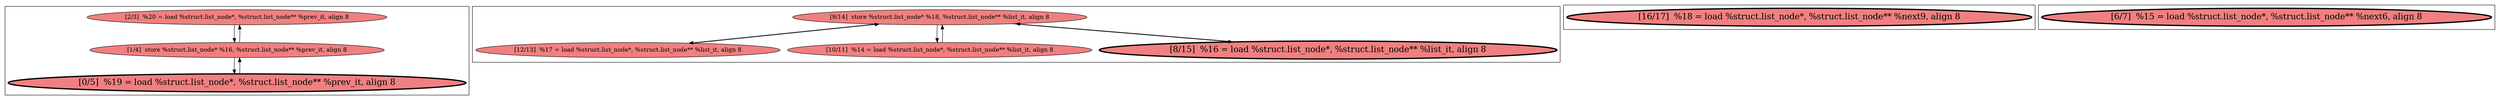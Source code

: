 
digraph G {



node229->node231 [ ]
node231->node229 [ ]
node236->node233 [ ]
node233->node236 [ ]
node236->node234 [ ]
node234->node236 [ ]
node230->node231 [ ]
node231->node230 [ ]
node235->node236 [ ]
node236->node235 [ ]


subgraph cluster3 {


node236 [fillcolor=lightcoral,label="[9/14]  store %struct.list_node* %18, %struct.list_node** %list_it, align 8",shape=ellipse,style=filled ]
node235 [penwidth=3.0,fontsize=20,fillcolor=lightcoral,label="[8/15]  %16 = load %struct.list_node*, %struct.list_node** %list_it, align 8",shape=ellipse,style=filled ]
node233 [fillcolor=lightcoral,label="[12/13]  %17 = load %struct.list_node*, %struct.list_node** %list_it, align 8",shape=ellipse,style=filled ]
node234 [fillcolor=lightcoral,label="[10/11]  %14 = load %struct.list_node*, %struct.list_node** %list_it, align 8",shape=ellipse,style=filled ]



}

subgraph cluster2 {


node232 [penwidth=3.0,fontsize=20,fillcolor=lightcoral,label="[16/17]  %18 = load %struct.list_node*, %struct.list_node** %next9, align 8",shape=ellipse,style=filled ]



}

subgraph cluster0 {


node228 [penwidth=3.0,fontsize=20,fillcolor=lightcoral,label="[6/7]  %15 = load %struct.list_node*, %struct.list_node** %next6, align 8",shape=ellipse,style=filled ]



}

subgraph cluster1 {


node231 [fillcolor=lightcoral,label="[1/4]  store %struct.list_node* %16, %struct.list_node** %prev_it, align 8",shape=ellipse,style=filled ]
node229 [fillcolor=lightcoral,label="[2/3]  %20 = load %struct.list_node*, %struct.list_node** %prev_it, align 8",shape=ellipse,style=filled ]
node230 [penwidth=3.0,fontsize=20,fillcolor=lightcoral,label="[0/5]  %19 = load %struct.list_node*, %struct.list_node** %prev_it, align 8",shape=ellipse,style=filled ]



}

}
